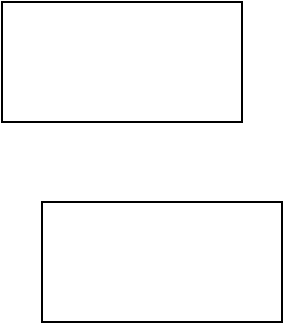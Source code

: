 <mxfile version="21.2.1" type="github">
  <diagram name="第 1 页" id="n9G3NmPDWhqM4ODkoFtK">
    <mxGraphModel dx="934" dy="571" grid="1" gridSize="10" guides="1" tooltips="1" connect="1" arrows="1" fold="1" page="1" pageScale="1" pageWidth="827" pageHeight="1169" math="0" shadow="0">
      <root>
        <mxCell id="0" />
        <mxCell id="1" parent="0" />
        <mxCell id="dETCCraFm17k0WS6K0_n-1" value="" style="rounded=0;whiteSpace=wrap;html=1;" parent="1" vertex="1">
          <mxGeometry x="70" y="120" width="120" height="60" as="geometry" />
        </mxCell>
        <mxCell id="idT6EzG2dxEPZZkPFOof-1" value="" style="rounded=0;whiteSpace=wrap;html=1;" vertex="1" parent="1">
          <mxGeometry x="90" y="220" width="120" height="60" as="geometry" />
        </mxCell>
      </root>
    </mxGraphModel>
  </diagram>
</mxfile>
